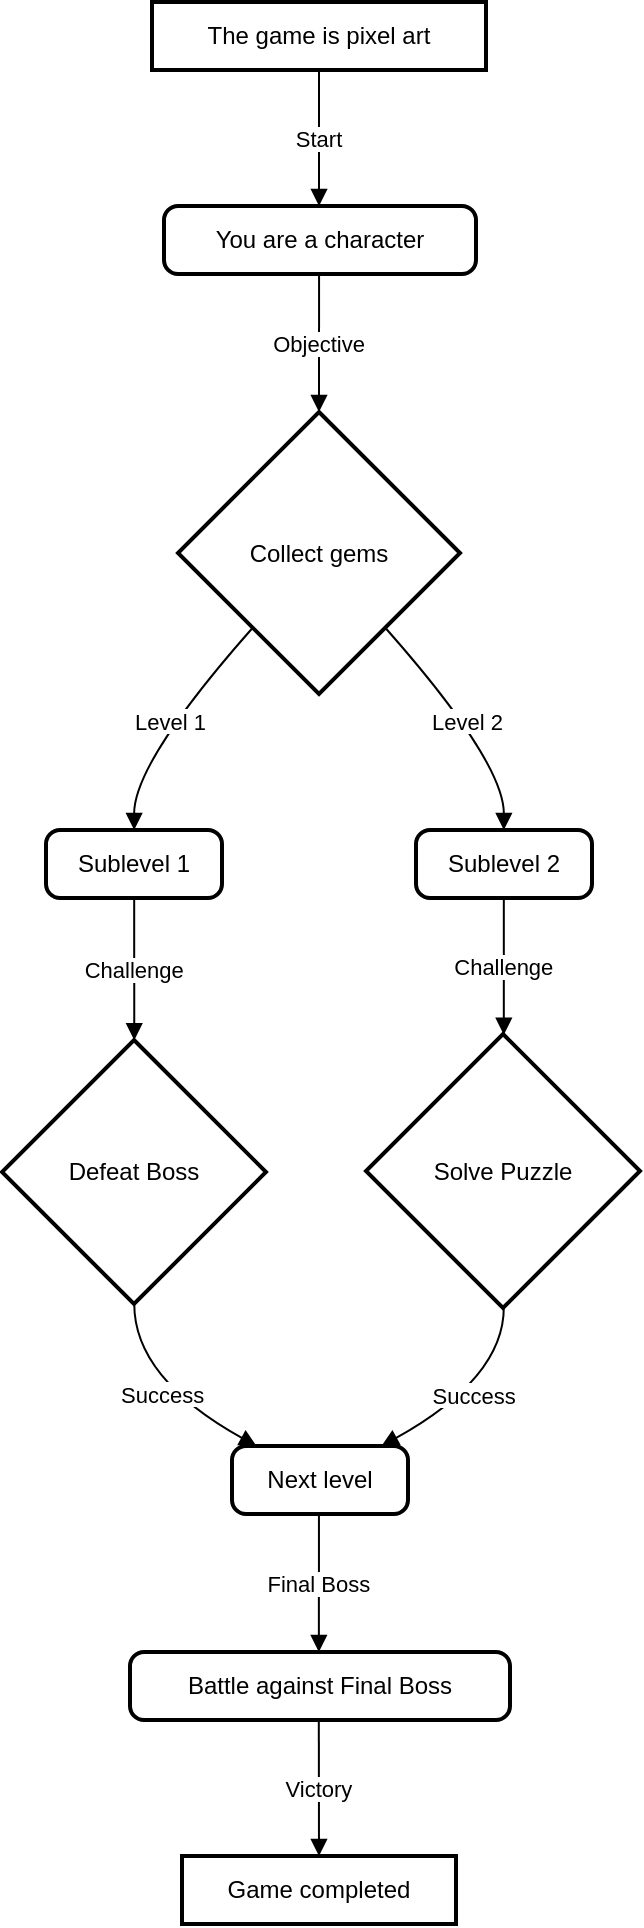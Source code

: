 <mxfile version="24.5.1" type="github">
  <diagram name="Page-1" id="6mYcaIIja5JZ75TEONda">
    <mxGraphModel>
      <root>
        <mxCell id="0" />
        <mxCell id="1" parent="0" />
        <mxCell id="2" value="The game is pixel art" style="whiteSpace=wrap;strokeWidth=2;" vertex="1" parent="1">
          <mxGeometry x="75" width="167" height="34" as="geometry" />
        </mxCell>
        <mxCell id="3" value="You are a character" style="rounded=1;absoluteArcSize=1;arcSize=14;whiteSpace=wrap;strokeWidth=2;" vertex="1" parent="1">
          <mxGeometry x="81" y="102" width="156" height="34" as="geometry" />
        </mxCell>
        <mxCell id="4" value="Collect gems" style="rhombus;strokeWidth=2;whiteSpace=wrap;" vertex="1" parent="1">
          <mxGeometry x="88" y="205" width="141" height="141" as="geometry" />
        </mxCell>
        <mxCell id="5" value="Sublevel 1" style="rounded=1;absoluteArcSize=1;arcSize=14;whiteSpace=wrap;strokeWidth=2;" vertex="1" parent="1">
          <mxGeometry x="22" y="414" width="88" height="34" as="geometry" />
        </mxCell>
        <mxCell id="6" value="Sublevel 2" style="rounded=1;absoluteArcSize=1;arcSize=14;whiteSpace=wrap;strokeWidth=2;" vertex="1" parent="1">
          <mxGeometry x="207" y="414" width="88" height="34" as="geometry" />
        </mxCell>
        <mxCell id="7" value="Defeat Boss" style="rhombus;strokeWidth=2;whiteSpace=wrap;" vertex="1" parent="1">
          <mxGeometry y="519" width="132" height="132" as="geometry" />
        </mxCell>
        <mxCell id="8" value="Solve Puzzle" style="rhombus;strokeWidth=2;whiteSpace=wrap;" vertex="1" parent="1">
          <mxGeometry x="182" y="516" width="137" height="137" as="geometry" />
        </mxCell>
        <mxCell id="9" value="Next level" style="rounded=1;absoluteArcSize=1;arcSize=14;whiteSpace=wrap;strokeWidth=2;" vertex="1" parent="1">
          <mxGeometry x="115" y="722" width="88" height="34" as="geometry" />
        </mxCell>
        <mxCell id="10" value="Battle against Final Boss" style="rounded=1;absoluteArcSize=1;arcSize=14;whiteSpace=wrap;strokeWidth=2;" vertex="1" parent="1">
          <mxGeometry x="64" y="825" width="190" height="34" as="geometry" />
        </mxCell>
        <mxCell id="11" value="Game completed" style="whiteSpace=wrap;strokeWidth=2;" vertex="1" parent="1">
          <mxGeometry x="90" y="927" width="137" height="34" as="geometry" />
        </mxCell>
        <mxCell id="12" value="Start" style="curved=1;startArrow=none;endArrow=block;exitX=0.5;exitY=0.99;entryX=0.497;entryY=0.01;" edge="1" parent="1" source="2" target="3">
          <mxGeometry relative="1" as="geometry">
            <Array as="points" />
          </mxGeometry>
        </mxCell>
        <mxCell id="13" value="Objective" style="curved=1;startArrow=none;endArrow=block;exitX=0.497;exitY=1.0;entryX=0.5;entryY=-0.002;" edge="1" parent="1" source="3" target="4">
          <mxGeometry relative="1" as="geometry">
            <Array as="points" />
          </mxGeometry>
        </mxCell>
        <mxCell id="14" value="Level 1" style="curved=1;startArrow=none;endArrow=block;exitX=0.06;exitY=0.996;entryX=0.501;entryY=0.003;" edge="1" parent="1" source="4" target="5">
          <mxGeometry relative="1" as="geometry">
            <Array as="points">
              <mxPoint x="66" y="380" />
            </Array>
          </mxGeometry>
        </mxCell>
        <mxCell id="15" value="Level 2" style="curved=1;startArrow=none;endArrow=block;exitX=0.94;exitY=0.996;entryX=0.499;entryY=0.003;" edge="1" parent="1" source="4" target="6">
          <mxGeometry relative="1" as="geometry">
            <Array as="points">
              <mxPoint x="251" y="380" />
            </Array>
          </mxGeometry>
        </mxCell>
        <mxCell id="16" value="Challenge" style="curved=1;startArrow=none;endArrow=block;exitX=0.501;exitY=0.993;entryX=0.501;entryY=0.0;" edge="1" parent="1" source="5" target="7">
          <mxGeometry relative="1" as="geometry">
            <Array as="points" />
          </mxGeometry>
        </mxCell>
        <mxCell id="17" value="Challenge" style="curved=1;startArrow=none;endArrow=block;exitX=0.499;exitY=0.993;entryX=0.503;entryY=0.003;" edge="1" parent="1" source="6" target="8">
          <mxGeometry relative="1" as="geometry">
            <Array as="points" />
          </mxGeometry>
        </mxCell>
        <mxCell id="18" value="Success" style="curved=1;startArrow=none;endArrow=block;exitX=0.501;exitY=1.002;entryX=0.149;entryY=0.014;" edge="1" parent="1" source="7" target="9">
          <mxGeometry relative="1" as="geometry">
            <Array as="points">
              <mxPoint x="66" y="688" />
            </Array>
          </mxGeometry>
        </mxCell>
        <mxCell id="19" value="Success" style="curved=1;startArrow=none;endArrow=block;exitX=0.503;exitY=1.006;entryX=0.84;entryY=0.014;" edge="1" parent="1" source="8" target="9">
          <mxGeometry relative="1" as="geometry">
            <Array as="points">
              <mxPoint x="251" y="688" />
            </Array>
          </mxGeometry>
        </mxCell>
        <mxCell id="20" value="Final Boss" style="curved=1;startArrow=none;endArrow=block;exitX=0.494;exitY=1.004;entryX=0.497;entryY=-0.006;" edge="1" parent="1" source="9" target="10">
          <mxGeometry relative="1" as="geometry">
            <Array as="points" />
          </mxGeometry>
        </mxCell>
        <mxCell id="21" value="Victory" style="curved=1;startArrow=none;endArrow=block;exitX=0.497;exitY=0.984;entryX=0.5;entryY=0.004;" edge="1" parent="1" source="10" target="11">
          <mxGeometry relative="1" as="geometry">
            <Array as="points" />
          </mxGeometry>
        </mxCell>
      </root>
    </mxGraphModel>
  </diagram>
</mxfile>
